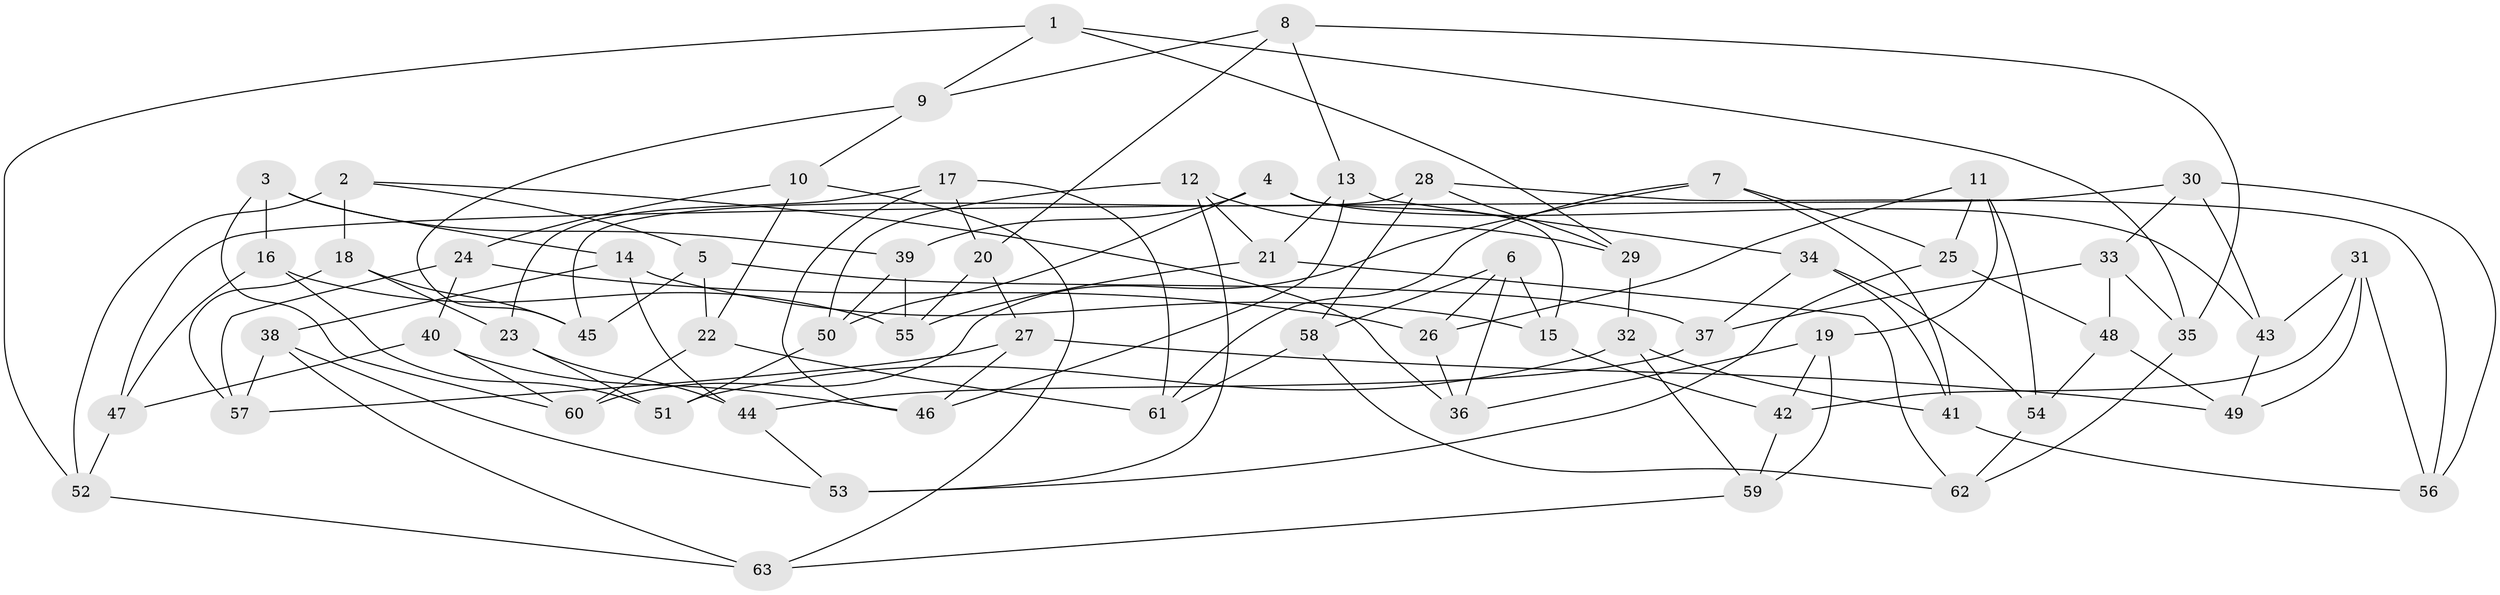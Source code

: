 // coarse degree distribution, {10: 0.038461538461538464, 9: 0.15384615384615385, 8: 0.11538461538461539, 4: 0.3076923076923077, 5: 0.23076923076923078, 3: 0.15384615384615385}
// Generated by graph-tools (version 1.1) at 2025/53/03/04/25 22:53:46]
// undirected, 63 vertices, 126 edges
graph export_dot {
  node [color=gray90,style=filled];
  1;
  2;
  3;
  4;
  5;
  6;
  7;
  8;
  9;
  10;
  11;
  12;
  13;
  14;
  15;
  16;
  17;
  18;
  19;
  20;
  21;
  22;
  23;
  24;
  25;
  26;
  27;
  28;
  29;
  30;
  31;
  32;
  33;
  34;
  35;
  36;
  37;
  38;
  39;
  40;
  41;
  42;
  43;
  44;
  45;
  46;
  47;
  48;
  49;
  50;
  51;
  52;
  53;
  54;
  55;
  56;
  57;
  58;
  59;
  60;
  61;
  62;
  63;
  1 -- 52;
  1 -- 35;
  1 -- 9;
  1 -- 29;
  2 -- 18;
  2 -- 36;
  2 -- 5;
  2 -- 52;
  3 -- 14;
  3 -- 39;
  3 -- 16;
  3 -- 60;
  4 -- 15;
  4 -- 50;
  4 -- 43;
  4 -- 39;
  5 -- 37;
  5 -- 22;
  5 -- 45;
  6 -- 15;
  6 -- 58;
  6 -- 26;
  6 -- 36;
  7 -- 60;
  7 -- 61;
  7 -- 41;
  7 -- 25;
  8 -- 13;
  8 -- 20;
  8 -- 35;
  8 -- 9;
  9 -- 45;
  9 -- 10;
  10 -- 24;
  10 -- 22;
  10 -- 63;
  11 -- 54;
  11 -- 25;
  11 -- 26;
  11 -- 19;
  12 -- 53;
  12 -- 21;
  12 -- 29;
  12 -- 50;
  13 -- 46;
  13 -- 21;
  13 -- 34;
  14 -- 38;
  14 -- 44;
  14 -- 15;
  15 -- 42;
  16 -- 51;
  16 -- 47;
  16 -- 55;
  17 -- 23;
  17 -- 61;
  17 -- 20;
  17 -- 46;
  18 -- 57;
  18 -- 23;
  18 -- 45;
  19 -- 42;
  19 -- 59;
  19 -- 36;
  20 -- 27;
  20 -- 55;
  21 -- 62;
  21 -- 55;
  22 -- 60;
  22 -- 61;
  23 -- 51;
  23 -- 44;
  24 -- 26;
  24 -- 40;
  24 -- 57;
  25 -- 48;
  25 -- 53;
  26 -- 36;
  27 -- 57;
  27 -- 49;
  27 -- 46;
  28 -- 58;
  28 -- 56;
  28 -- 45;
  28 -- 29;
  29 -- 32;
  30 -- 43;
  30 -- 56;
  30 -- 33;
  30 -- 47;
  31 -- 42;
  31 -- 49;
  31 -- 56;
  31 -- 43;
  32 -- 51;
  32 -- 41;
  32 -- 59;
  33 -- 48;
  33 -- 37;
  33 -- 35;
  34 -- 41;
  34 -- 54;
  34 -- 37;
  35 -- 62;
  37 -- 44;
  38 -- 53;
  38 -- 63;
  38 -- 57;
  39 -- 55;
  39 -- 50;
  40 -- 46;
  40 -- 60;
  40 -- 47;
  41 -- 56;
  42 -- 59;
  43 -- 49;
  44 -- 53;
  47 -- 52;
  48 -- 54;
  48 -- 49;
  50 -- 51;
  52 -- 63;
  54 -- 62;
  58 -- 62;
  58 -- 61;
  59 -- 63;
}
